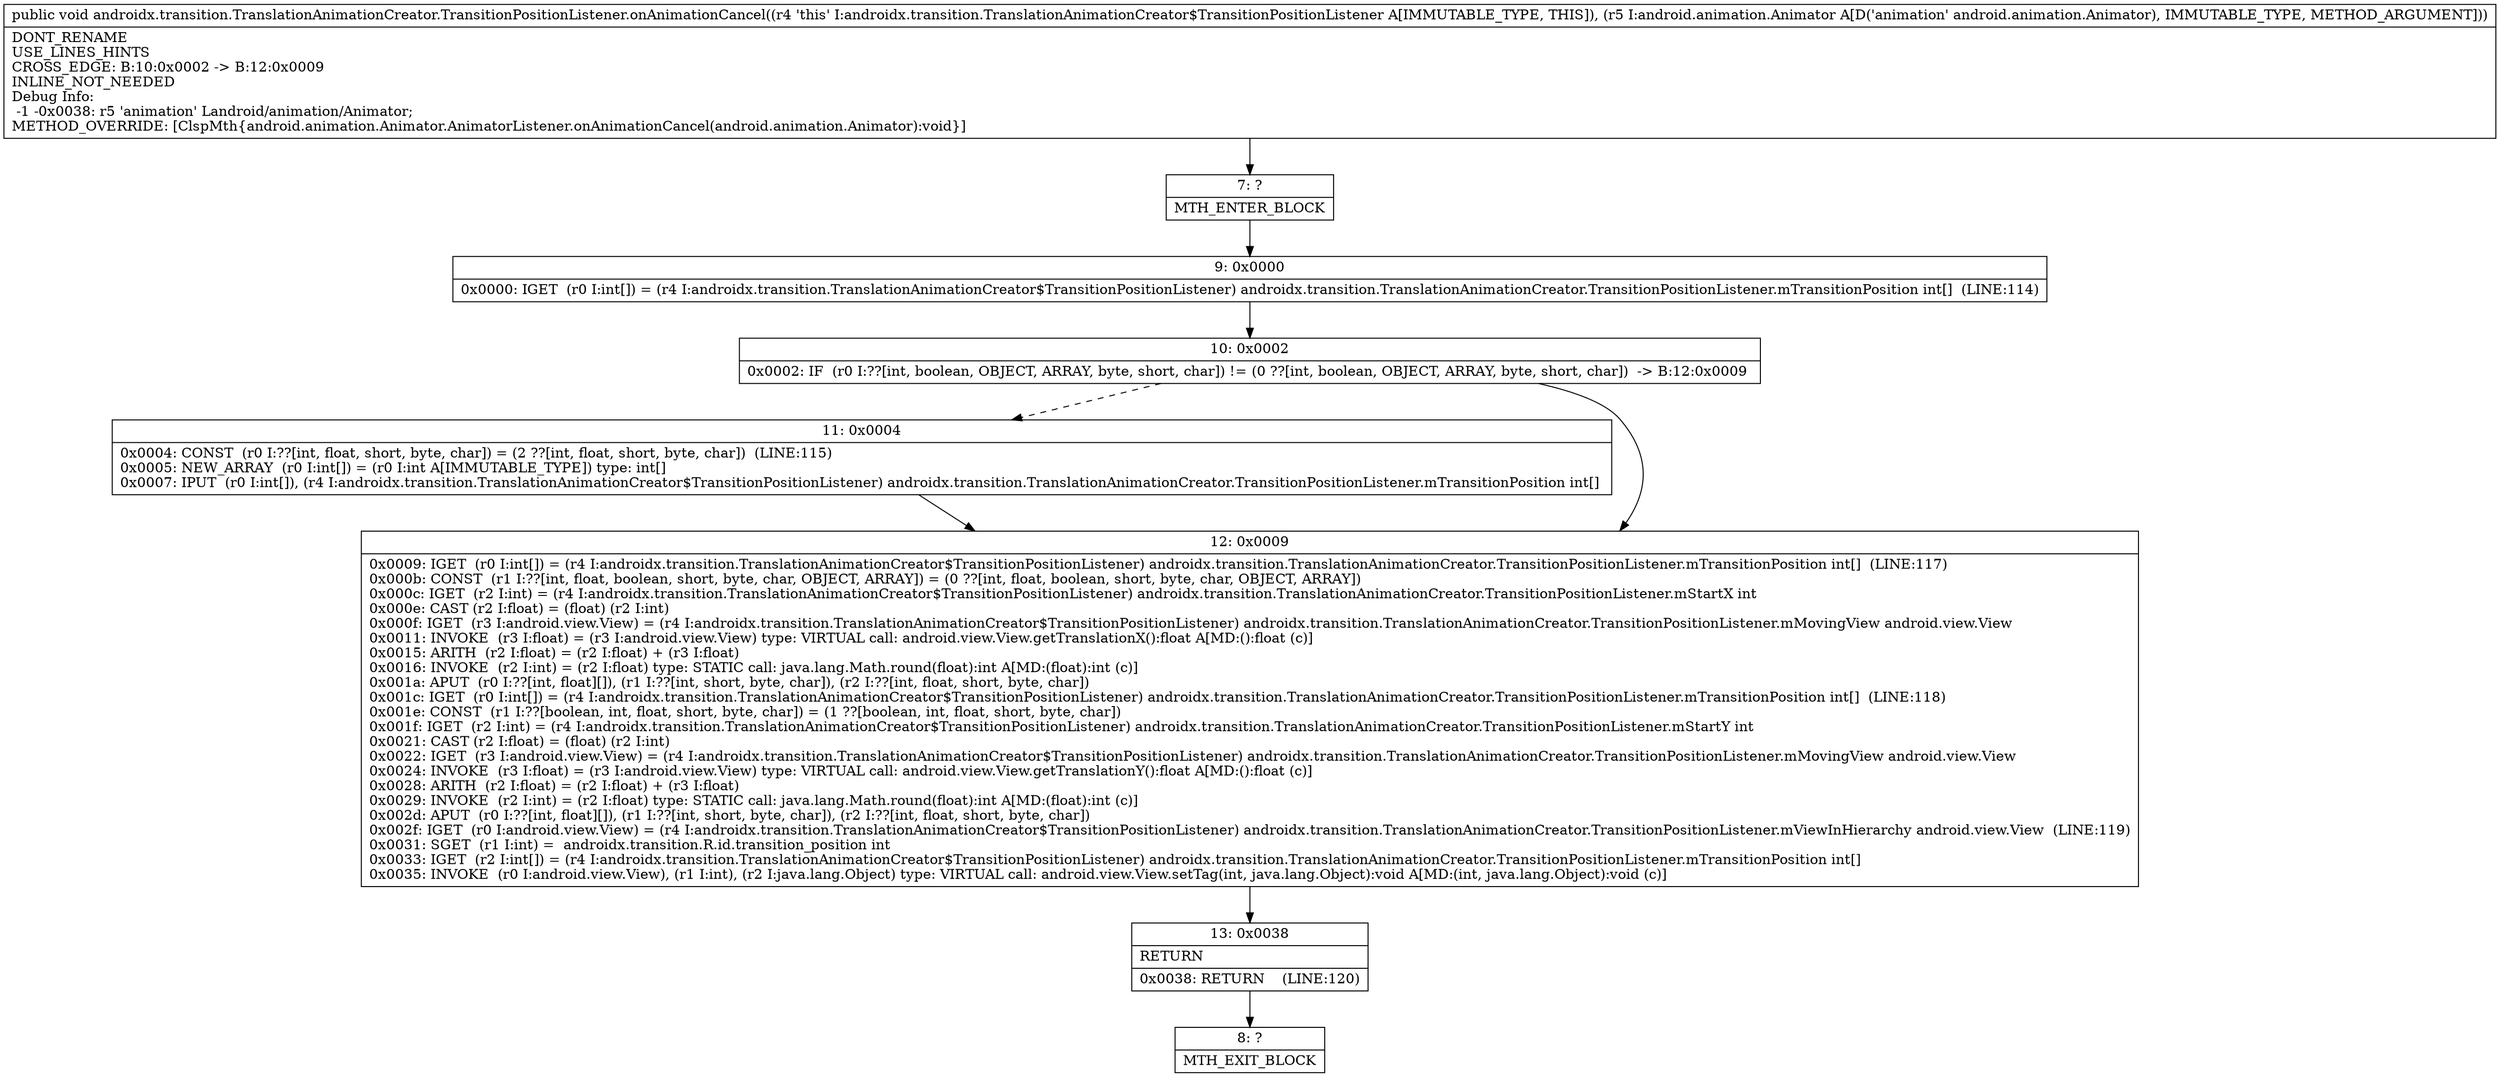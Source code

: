 digraph "CFG forandroidx.transition.TranslationAnimationCreator.TransitionPositionListener.onAnimationCancel(Landroid\/animation\/Animator;)V" {
Node_7 [shape=record,label="{7\:\ ?|MTH_ENTER_BLOCK\l}"];
Node_9 [shape=record,label="{9\:\ 0x0000|0x0000: IGET  (r0 I:int[]) = (r4 I:androidx.transition.TranslationAnimationCreator$TransitionPositionListener) androidx.transition.TranslationAnimationCreator.TransitionPositionListener.mTransitionPosition int[]  (LINE:114)\l}"];
Node_10 [shape=record,label="{10\:\ 0x0002|0x0002: IF  (r0 I:??[int, boolean, OBJECT, ARRAY, byte, short, char]) != (0 ??[int, boolean, OBJECT, ARRAY, byte, short, char])  \-\> B:12:0x0009 \l}"];
Node_11 [shape=record,label="{11\:\ 0x0004|0x0004: CONST  (r0 I:??[int, float, short, byte, char]) = (2 ??[int, float, short, byte, char])  (LINE:115)\l0x0005: NEW_ARRAY  (r0 I:int[]) = (r0 I:int A[IMMUTABLE_TYPE]) type: int[] \l0x0007: IPUT  (r0 I:int[]), (r4 I:androidx.transition.TranslationAnimationCreator$TransitionPositionListener) androidx.transition.TranslationAnimationCreator.TransitionPositionListener.mTransitionPosition int[] \l}"];
Node_12 [shape=record,label="{12\:\ 0x0009|0x0009: IGET  (r0 I:int[]) = (r4 I:androidx.transition.TranslationAnimationCreator$TransitionPositionListener) androidx.transition.TranslationAnimationCreator.TransitionPositionListener.mTransitionPosition int[]  (LINE:117)\l0x000b: CONST  (r1 I:??[int, float, boolean, short, byte, char, OBJECT, ARRAY]) = (0 ??[int, float, boolean, short, byte, char, OBJECT, ARRAY]) \l0x000c: IGET  (r2 I:int) = (r4 I:androidx.transition.TranslationAnimationCreator$TransitionPositionListener) androidx.transition.TranslationAnimationCreator.TransitionPositionListener.mStartX int \l0x000e: CAST (r2 I:float) = (float) (r2 I:int) \l0x000f: IGET  (r3 I:android.view.View) = (r4 I:androidx.transition.TranslationAnimationCreator$TransitionPositionListener) androidx.transition.TranslationAnimationCreator.TransitionPositionListener.mMovingView android.view.View \l0x0011: INVOKE  (r3 I:float) = (r3 I:android.view.View) type: VIRTUAL call: android.view.View.getTranslationX():float A[MD:():float (c)]\l0x0015: ARITH  (r2 I:float) = (r2 I:float) + (r3 I:float) \l0x0016: INVOKE  (r2 I:int) = (r2 I:float) type: STATIC call: java.lang.Math.round(float):int A[MD:(float):int (c)]\l0x001a: APUT  (r0 I:??[int, float][]), (r1 I:??[int, short, byte, char]), (r2 I:??[int, float, short, byte, char]) \l0x001c: IGET  (r0 I:int[]) = (r4 I:androidx.transition.TranslationAnimationCreator$TransitionPositionListener) androidx.transition.TranslationAnimationCreator.TransitionPositionListener.mTransitionPosition int[]  (LINE:118)\l0x001e: CONST  (r1 I:??[boolean, int, float, short, byte, char]) = (1 ??[boolean, int, float, short, byte, char]) \l0x001f: IGET  (r2 I:int) = (r4 I:androidx.transition.TranslationAnimationCreator$TransitionPositionListener) androidx.transition.TranslationAnimationCreator.TransitionPositionListener.mStartY int \l0x0021: CAST (r2 I:float) = (float) (r2 I:int) \l0x0022: IGET  (r3 I:android.view.View) = (r4 I:androidx.transition.TranslationAnimationCreator$TransitionPositionListener) androidx.transition.TranslationAnimationCreator.TransitionPositionListener.mMovingView android.view.View \l0x0024: INVOKE  (r3 I:float) = (r3 I:android.view.View) type: VIRTUAL call: android.view.View.getTranslationY():float A[MD:():float (c)]\l0x0028: ARITH  (r2 I:float) = (r2 I:float) + (r3 I:float) \l0x0029: INVOKE  (r2 I:int) = (r2 I:float) type: STATIC call: java.lang.Math.round(float):int A[MD:(float):int (c)]\l0x002d: APUT  (r0 I:??[int, float][]), (r1 I:??[int, short, byte, char]), (r2 I:??[int, float, short, byte, char]) \l0x002f: IGET  (r0 I:android.view.View) = (r4 I:androidx.transition.TranslationAnimationCreator$TransitionPositionListener) androidx.transition.TranslationAnimationCreator.TransitionPositionListener.mViewInHierarchy android.view.View  (LINE:119)\l0x0031: SGET  (r1 I:int) =  androidx.transition.R.id.transition_position int \l0x0033: IGET  (r2 I:int[]) = (r4 I:androidx.transition.TranslationAnimationCreator$TransitionPositionListener) androidx.transition.TranslationAnimationCreator.TransitionPositionListener.mTransitionPosition int[] \l0x0035: INVOKE  (r0 I:android.view.View), (r1 I:int), (r2 I:java.lang.Object) type: VIRTUAL call: android.view.View.setTag(int, java.lang.Object):void A[MD:(int, java.lang.Object):void (c)]\l}"];
Node_13 [shape=record,label="{13\:\ 0x0038|RETURN\l|0x0038: RETURN    (LINE:120)\l}"];
Node_8 [shape=record,label="{8\:\ ?|MTH_EXIT_BLOCK\l}"];
MethodNode[shape=record,label="{public void androidx.transition.TranslationAnimationCreator.TransitionPositionListener.onAnimationCancel((r4 'this' I:androidx.transition.TranslationAnimationCreator$TransitionPositionListener A[IMMUTABLE_TYPE, THIS]), (r5 I:android.animation.Animator A[D('animation' android.animation.Animator), IMMUTABLE_TYPE, METHOD_ARGUMENT]))  | DONT_RENAME\lUSE_LINES_HINTS\lCROSS_EDGE: B:10:0x0002 \-\> B:12:0x0009\lINLINE_NOT_NEEDED\lDebug Info:\l  \-1 \-0x0038: r5 'animation' Landroid\/animation\/Animator;\lMETHOD_OVERRIDE: [ClspMth\{android.animation.Animator.AnimatorListener.onAnimationCancel(android.animation.Animator):void\}]\l}"];
MethodNode -> Node_7;Node_7 -> Node_9;
Node_9 -> Node_10;
Node_10 -> Node_11[style=dashed];
Node_10 -> Node_12;
Node_11 -> Node_12;
Node_12 -> Node_13;
Node_13 -> Node_8;
}


